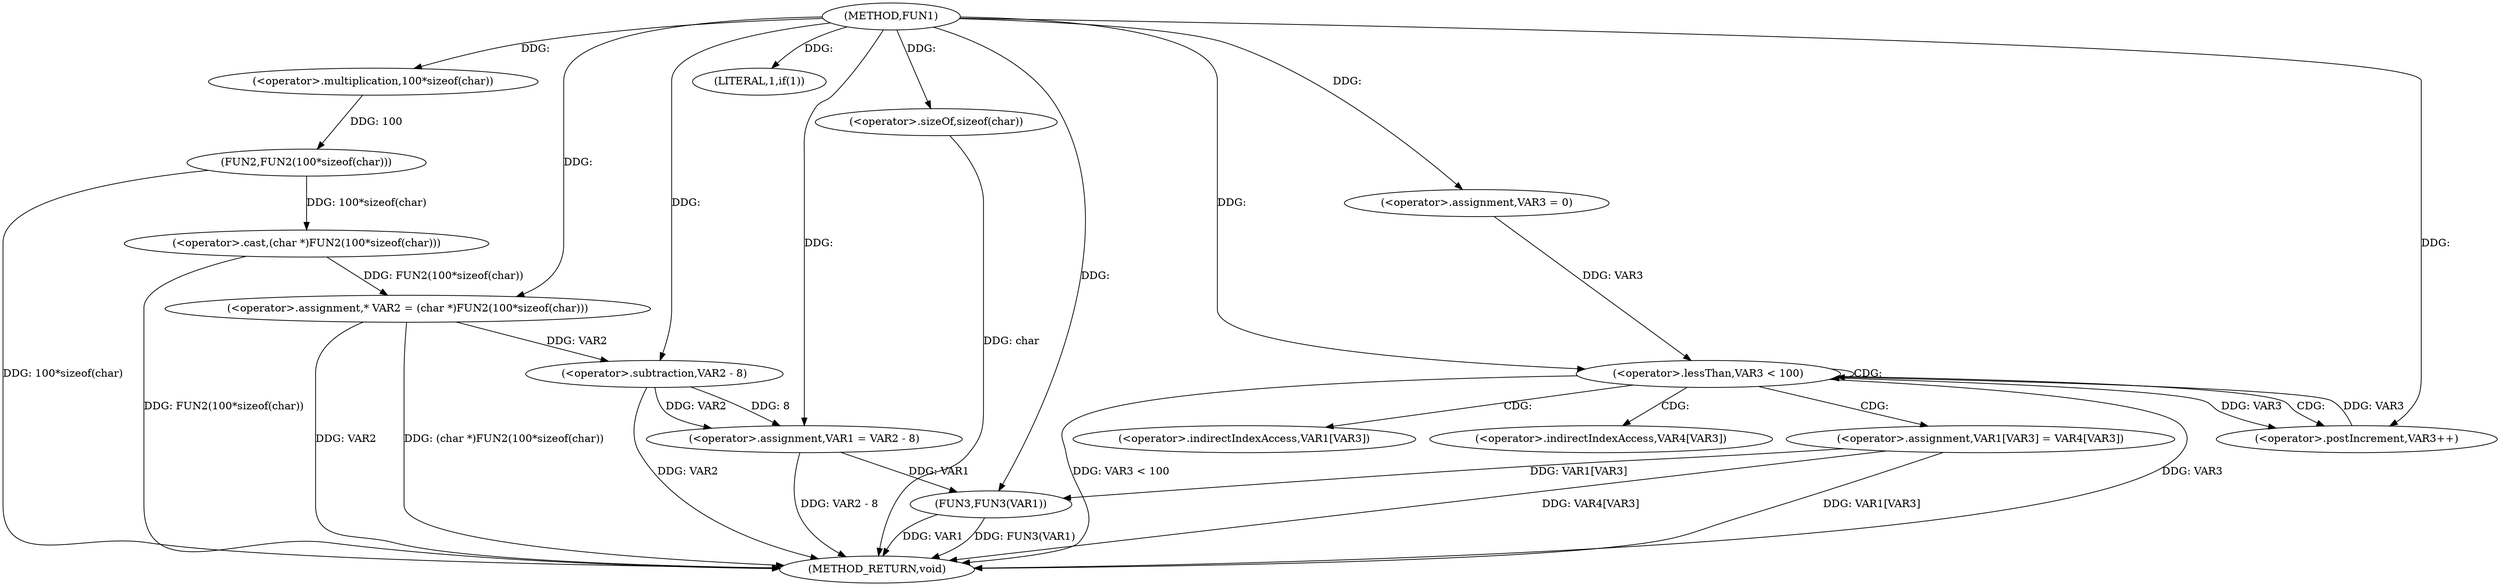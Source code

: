 digraph FUN1 {  
"1000100" [label = "(METHOD,FUN1)" ]
"1000143" [label = "(METHOD_RETURN,void)" ]
"1000104" [label = "(<operator>.assignment,* VAR2 = (char *)FUN2(100*sizeof(char)))" ]
"1000106" [label = "(<operator>.cast,(char *)FUN2(100*sizeof(char)))" ]
"1000108" [label = "(FUN2,FUN2(100*sizeof(char)))" ]
"1000109" [label = "(<operator>.multiplication,100*sizeof(char))" ]
"1000111" [label = "(<operator>.sizeOf,sizeof(char))" ]
"1000114" [label = "(LITERAL,1,if(1))" ]
"1000116" [label = "(<operator>.assignment,VAR1 = VAR2 - 8)" ]
"1000118" [label = "(<operator>.subtraction,VAR2 - 8)" ]
"1000125" [label = "(<operator>.assignment,VAR3 = 0)" ]
"1000128" [label = "(<operator>.lessThan,VAR3 < 100)" ]
"1000131" [label = "(<operator>.postIncrement,VAR3++)" ]
"1000134" [label = "(<operator>.assignment,VAR1[VAR3] = VAR4[VAR3])" ]
"1000141" [label = "(FUN3,FUN3(VAR1))" ]
"1000135" [label = "(<operator>.indirectIndexAccess,VAR1[VAR3])" ]
"1000138" [label = "(<operator>.indirectIndexAccess,VAR4[VAR3])" ]
  "1000141" -> "1000143"  [ label = "DDG: VAR1"] 
  "1000106" -> "1000143"  [ label = "DDG: FUN2(100*sizeof(char))"] 
  "1000104" -> "1000143"  [ label = "DDG: VAR2"] 
  "1000141" -> "1000143"  [ label = "DDG: FUN3(VAR1)"] 
  "1000116" -> "1000143"  [ label = "DDG: VAR2 - 8"] 
  "1000111" -> "1000143"  [ label = "DDG: char"] 
  "1000134" -> "1000143"  [ label = "DDG: VAR1[VAR3]"] 
  "1000118" -> "1000143"  [ label = "DDG: VAR2"] 
  "1000128" -> "1000143"  [ label = "DDG: VAR3"] 
  "1000128" -> "1000143"  [ label = "DDG: VAR3 < 100"] 
  "1000134" -> "1000143"  [ label = "DDG: VAR4[VAR3]"] 
  "1000104" -> "1000143"  [ label = "DDG: (char *)FUN2(100*sizeof(char))"] 
  "1000108" -> "1000143"  [ label = "DDG: 100*sizeof(char)"] 
  "1000106" -> "1000104"  [ label = "DDG: FUN2(100*sizeof(char))"] 
  "1000100" -> "1000104"  [ label = "DDG: "] 
  "1000108" -> "1000106"  [ label = "DDG: 100*sizeof(char)"] 
  "1000109" -> "1000108"  [ label = "DDG: 100"] 
  "1000100" -> "1000109"  [ label = "DDG: "] 
  "1000100" -> "1000111"  [ label = "DDG: "] 
  "1000100" -> "1000114"  [ label = "DDG: "] 
  "1000118" -> "1000116"  [ label = "DDG: VAR2"] 
  "1000118" -> "1000116"  [ label = "DDG: 8"] 
  "1000100" -> "1000116"  [ label = "DDG: "] 
  "1000104" -> "1000118"  [ label = "DDG: VAR2"] 
  "1000100" -> "1000118"  [ label = "DDG: "] 
  "1000100" -> "1000125"  [ label = "DDG: "] 
  "1000125" -> "1000128"  [ label = "DDG: VAR3"] 
  "1000131" -> "1000128"  [ label = "DDG: VAR3"] 
  "1000100" -> "1000128"  [ label = "DDG: "] 
  "1000128" -> "1000131"  [ label = "DDG: VAR3"] 
  "1000100" -> "1000131"  [ label = "DDG: "] 
  "1000116" -> "1000141"  [ label = "DDG: VAR1"] 
  "1000134" -> "1000141"  [ label = "DDG: VAR1[VAR3]"] 
  "1000100" -> "1000141"  [ label = "DDG: "] 
  "1000128" -> "1000128"  [ label = "CDG: "] 
  "1000128" -> "1000131"  [ label = "CDG: "] 
  "1000128" -> "1000135"  [ label = "CDG: "] 
  "1000128" -> "1000138"  [ label = "CDG: "] 
  "1000128" -> "1000134"  [ label = "CDG: "] 
}
